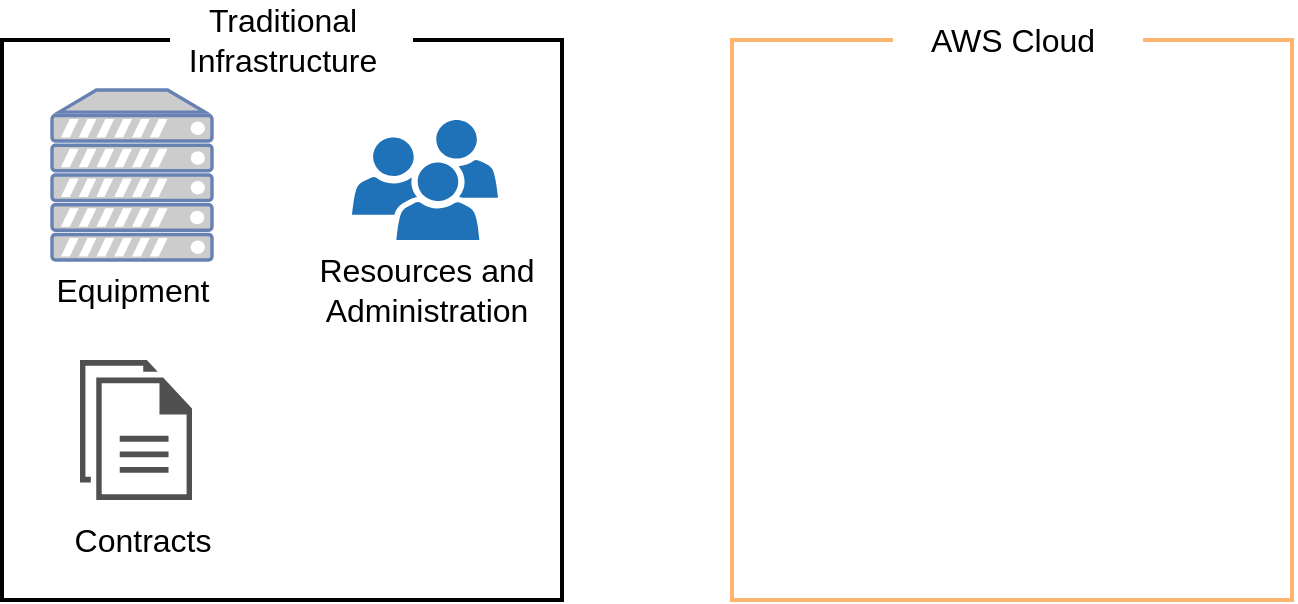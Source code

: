 <mxfile version="12.3.5" type="github" pages="1">
  <diagram id="eI2WJ5nR_icm1OYARVtj" name="Page-1">
    <mxGraphModel dx="1422" dy="794" grid="1" gridSize="10" guides="1" tooltips="1" connect="1" arrows="1" fold="1" page="1" pageScale="1" pageWidth="827" pageHeight="1169" math="0" shadow="0">
      <root>
        <mxCell id="0"/>
        <mxCell id="1" parent="0"/>
        <mxCell id="dHc0iIeLsndF2_yI0q0i-4" style="edgeStyle=orthogonalEdgeStyle;rounded=0;orthogonalLoop=1;jettySize=auto;html=1;exitX=0;exitY=0;exitDx=0;exitDy=0;entryX=-0.018;entryY=0.525;entryDx=0;entryDy=0;entryPerimeter=0;endArrow=none;endFill=0;fontSize=16;strokeWidth=2;" edge="1" parent="1" source="dHc0iIeLsndF2_yI0q0i-1" target="dHc0iIeLsndF2_yI0q0i-2">
          <mxGeometry relative="1" as="geometry"/>
        </mxCell>
        <mxCell id="dHc0iIeLsndF2_yI0q0i-5" style="edgeStyle=orthogonalEdgeStyle;rounded=0;orthogonalLoop=1;jettySize=auto;html=1;exitX=1;exitY=0;exitDx=0;exitDy=0;endArrow=none;endFill=0;fontSize=16;strokeWidth=2;" edge="1" parent="1" source="dHc0iIeLsndF2_yI0q0i-1">
          <mxGeometry relative="1" as="geometry">
            <mxPoint x="270" y="210" as="targetPoint"/>
          </mxGeometry>
        </mxCell>
        <mxCell id="dHc0iIeLsndF2_yI0q0i-1" value="" style="shape=partialRectangle;whiteSpace=wrap;html=1;bottom=1;right=1;left=1;top=0;fillColor=none;routingCenterX=-0.5;strokeWidth=2;" vertex="1" parent="1">
          <mxGeometry x="65" y="230" width="280" height="260" as="geometry"/>
        </mxCell>
        <mxCell id="dHc0iIeLsndF2_yI0q0i-2" value="Traditional&lt;br style=&quot;font-size: 16px;&quot;&gt;Infrastructure" style="text;html=1;align=center;verticalAlign=middle;resizable=0;points=[];;autosize=1;fontSize=16;" vertex="1" parent="1">
          <mxGeometry x="150" y="190" width="110" height="40" as="geometry"/>
        </mxCell>
        <mxCell id="dHc0iIeLsndF2_yI0q0i-7" style="edgeStyle=orthogonalEdgeStyle;rounded=0;orthogonalLoop=1;jettySize=auto;html=1;exitX=1;exitY=0;exitDx=0;exitDy=0;endArrow=none;endFill=0;fontSize=16;strokeWidth=2;strokeColor=#FFB570;" edge="1" parent="1" source="dHc0iIeLsndF2_yI0q0i-8">
          <mxGeometry relative="1" as="geometry">
            <mxPoint x="635" y="210" as="targetPoint"/>
          </mxGeometry>
        </mxCell>
        <mxCell id="dHc0iIeLsndF2_yI0q0i-10" style="edgeStyle=orthogonalEdgeStyle;rounded=0;orthogonalLoop=1;jettySize=auto;html=1;exitX=0;exitY=0;exitDx=0;exitDy=0;endArrow=none;endFill=0;strokeWidth=2;fontSize=16;strokeColor=#FFB570;" edge="1" parent="1" source="dHc0iIeLsndF2_yI0q0i-8">
          <mxGeometry relative="1" as="geometry">
            <mxPoint x="510" y="210" as="targetPoint"/>
          </mxGeometry>
        </mxCell>
        <mxCell id="dHc0iIeLsndF2_yI0q0i-8" value="" style="shape=partialRectangle;whiteSpace=wrap;html=1;bottom=1;right=1;left=1;top=0;fillColor=none;routingCenterX=-0.5;strokeWidth=2;strokeColor=#FFB570;" vertex="1" parent="1">
          <mxGeometry x="430" y="230" width="280" height="260" as="geometry"/>
        </mxCell>
        <mxCell id="dHc0iIeLsndF2_yI0q0i-9" value="AWS Cloud" style="text;html=1;align=center;verticalAlign=middle;resizable=0;points=[];;autosize=1;fontSize=16;" vertex="1" parent="1">
          <mxGeometry x="520" y="200" width="100" height="20" as="geometry"/>
        </mxCell>
        <mxCell id="dHc0iIeLsndF2_yI0q0i-13" value="" style="pointerEvents=1;shadow=0;dashed=0;html=1;strokeColor=none;labelPosition=center;verticalLabelPosition=bottom;verticalAlign=top;outlineConnect=0;align=center;shape=mxgraph.office.users.users;fillColor=#2072B8;fontSize=16;" vertex="1" parent="1">
          <mxGeometry x="240" y="250" width="73" height="60" as="geometry"/>
        </mxCell>
        <mxCell id="dHc0iIeLsndF2_yI0q0i-14" value="Resources and &lt;br&gt;Administration" style="text;html=1;align=center;verticalAlign=middle;resizable=0;points=[];;autosize=1;fontSize=16;" vertex="1" parent="1">
          <mxGeometry x="216.5" y="315" width="120" height="40" as="geometry"/>
        </mxCell>
        <mxCell id="dHc0iIeLsndF2_yI0q0i-15" value="" style="fontColor=#0066CC;verticalAlign=top;verticalLabelPosition=bottom;labelPosition=center;align=center;html=1;outlineConnect=0;fillColor=#CCCCCC;strokeColor=#6881B3;gradientColor=none;gradientDirection=north;strokeWidth=2;shape=mxgraph.networks.server;" vertex="1" parent="1">
          <mxGeometry x="90" y="235" width="80" height="85" as="geometry"/>
        </mxCell>
        <mxCell id="dHc0iIeLsndF2_yI0q0i-16" value="Equipment" style="text;html=1;align=center;verticalAlign=middle;resizable=0;points=[];;autosize=1;fontSize=16;" vertex="1" parent="1">
          <mxGeometry x="85" y="325" width="90" height="20" as="geometry"/>
        </mxCell>
        <mxCell id="dHc0iIeLsndF2_yI0q0i-17" value="" style="pointerEvents=1;shadow=0;dashed=0;html=1;strokeColor=none;fillColor=#505050;labelPosition=center;verticalLabelPosition=bottom;verticalAlign=top;outlineConnect=0;align=center;shape=mxgraph.office.concepts.documents;fontSize=16;" vertex="1" parent="1">
          <mxGeometry x="104" y="370" width="56" height="70" as="geometry"/>
        </mxCell>
        <mxCell id="dHc0iIeLsndF2_yI0q0i-18" value="Contracts" style="text;html=1;align=center;verticalAlign=middle;resizable=0;points=[];;autosize=1;fontSize=16;" vertex="1" parent="1">
          <mxGeometry x="95" y="450" width="80" height="20" as="geometry"/>
        </mxCell>
      </root>
    </mxGraphModel>
  </diagram>
</mxfile>
